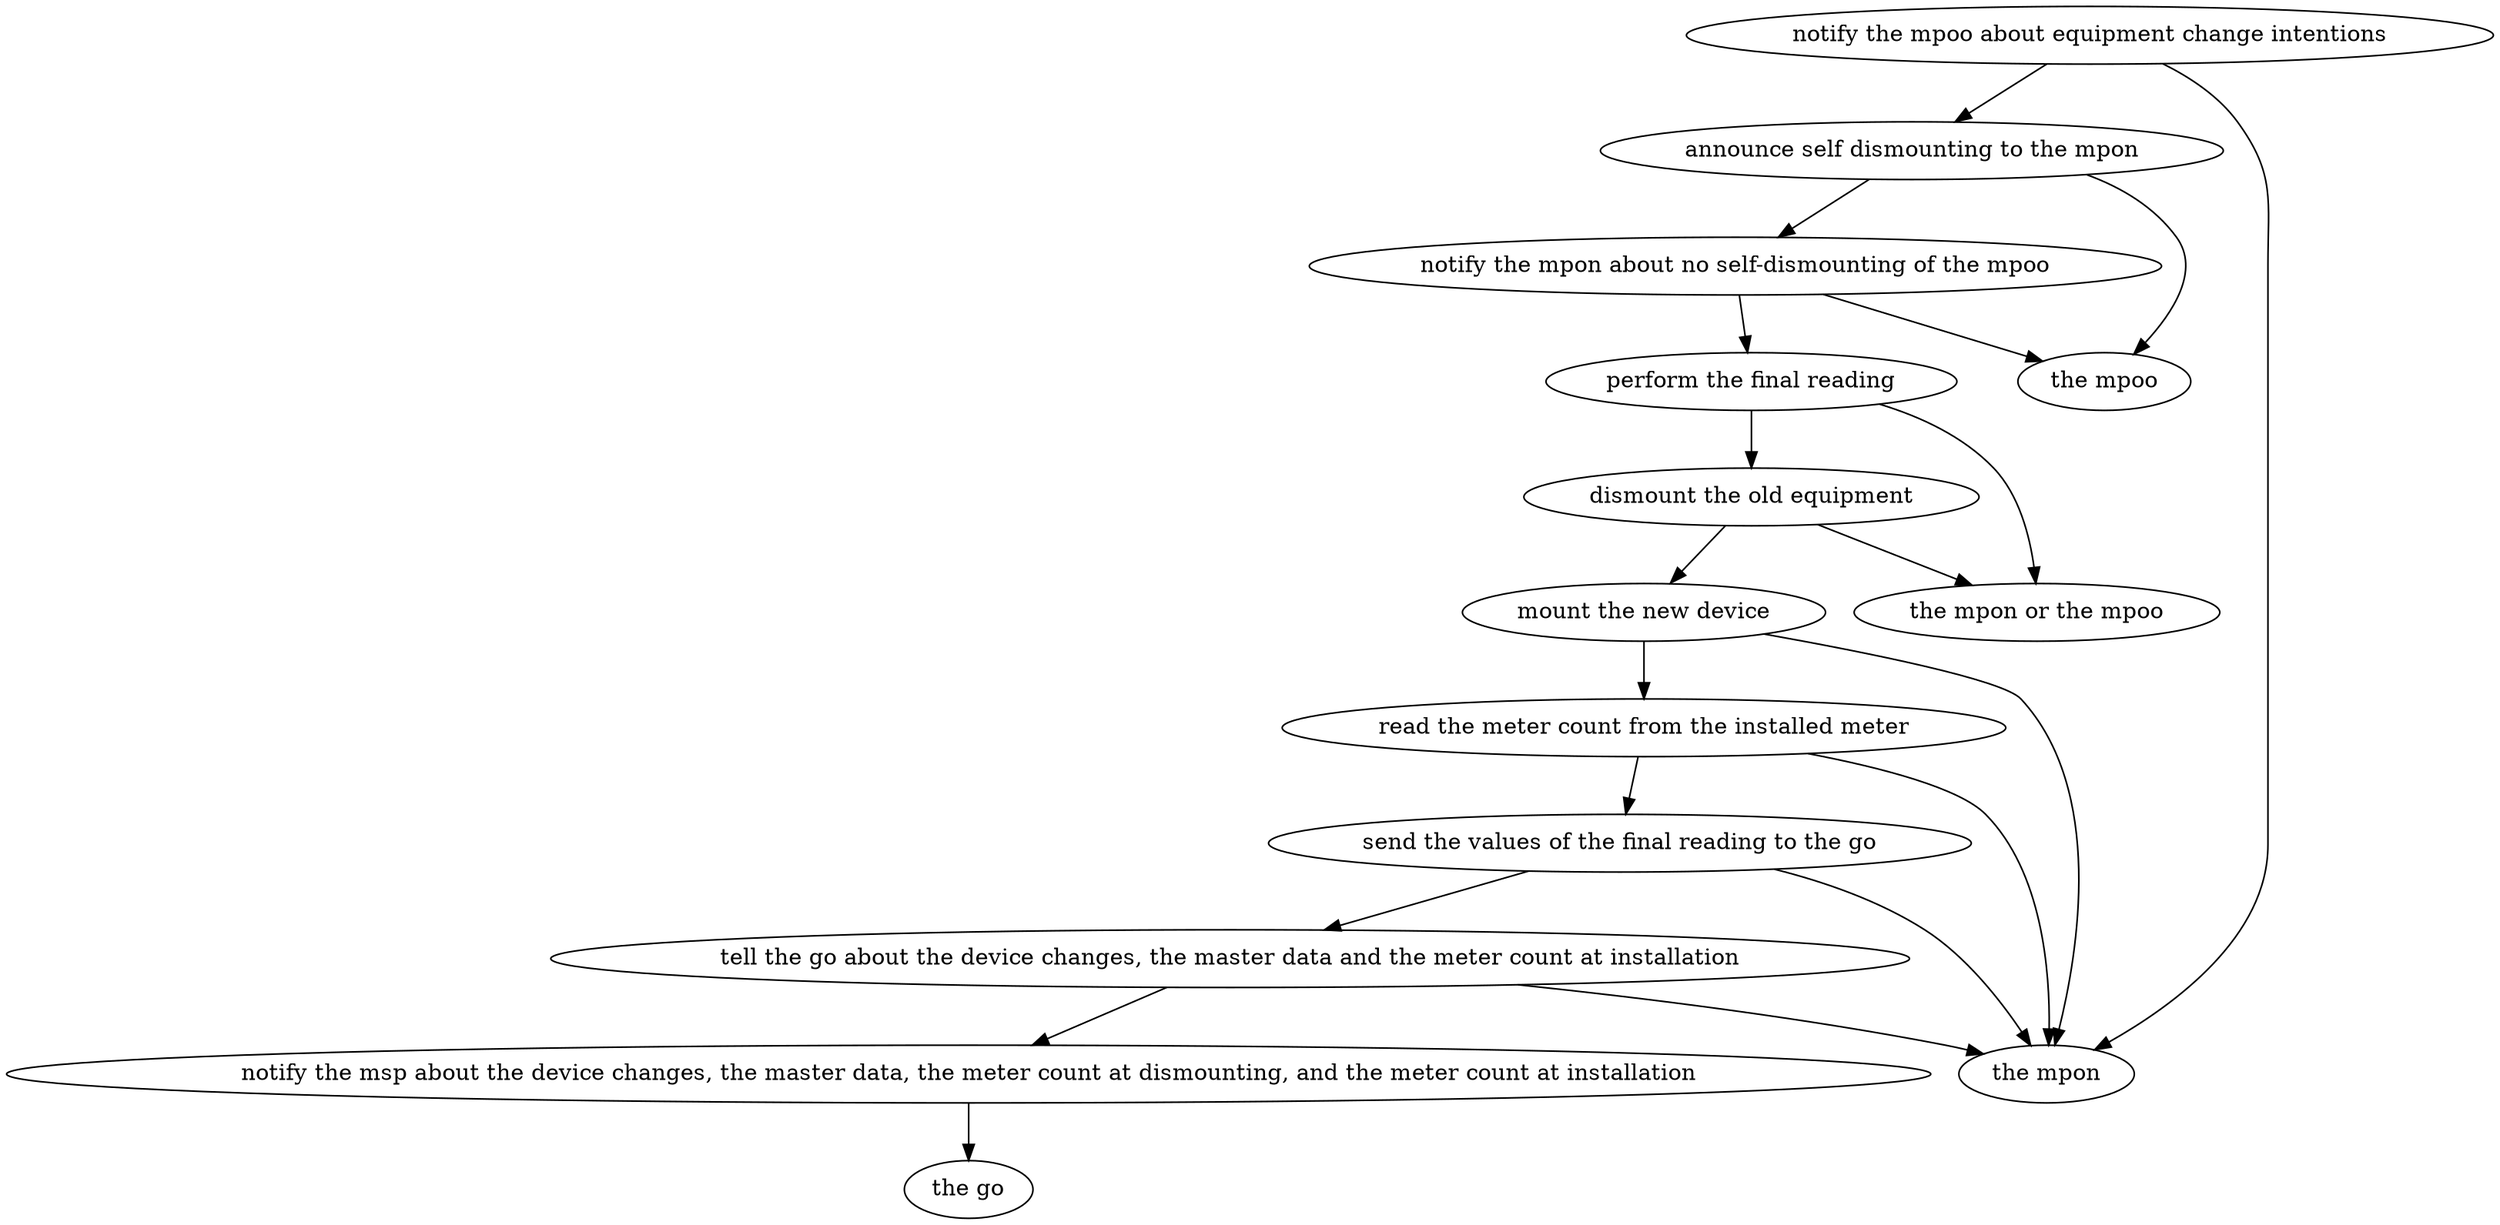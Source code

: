 strict digraph "doc-10.4" {
	graph [name="doc-10.4"];
	"notify the mpoo about equipment change intentions"	[attrs="{'type': 'Activity', 'label': 'notify the mpoo about equipment change intentions'}"];
	"announce self dismounting to the mpon"	[attrs="{'type': 'Activity', 'label': 'announce self dismounting to the mpon'}"];
	"notify the mpoo about equipment change intentions" -> "announce self dismounting to the mpon"	[attrs="{'type': 'flow', 'label': 'flow'}"];
	"the mpon"	[attrs="{'type': 'Actor', 'label': 'the mpon'}"];
	"notify the mpoo about equipment change intentions" -> "the mpon"	[attrs="{'type': 'actor performer', 'label': 'actor performer'}"];
	"notify the mpon about no self-dismounting of the mpoo"	[attrs="{'type': 'Activity', 'label': 'notify the mpon about no self-dismounting of the mpoo'}"];
	"announce self dismounting to the mpon" -> "notify the mpon about no self-dismounting of the mpoo"	[attrs="{'type': 'flow', 'label': 'flow'}"];
	"the mpoo"	[attrs="{'type': 'Actor', 'label': 'the mpoo'}"];
	"announce self dismounting to the mpon" -> "the mpoo"	[attrs="{'type': 'actor performer', 'label': 'actor performer'}"];
	"perform the final reading"	[attrs="{'type': 'Activity', 'label': 'perform the final reading'}"];
	"notify the mpon about no self-dismounting of the mpoo" -> "perform the final reading"	[attrs="{'type': 'flow', 'label': 'flow'}"];
	"notify the mpon about no self-dismounting of the mpoo" -> "the mpoo"	[attrs="{'type': 'actor performer', 'label': 'actor performer'}"];
	"dismount the old equipment"	[attrs="{'type': 'Activity', 'label': 'dismount the old equipment'}"];
	"perform the final reading" -> "dismount the old equipment"	[attrs="{'type': 'flow', 'label': 'flow'}"];
	"the mpon or the mpoo"	[attrs="{'type': 'Actor', 'label': 'the mpon or the mpoo'}"];
	"perform the final reading" -> "the mpon or the mpoo"	[attrs="{'type': 'actor performer', 'label': 'actor performer'}"];
	"mount the new device"	[attrs="{'type': 'Activity', 'label': 'mount the new device'}"];
	"dismount the old equipment" -> "mount the new device"	[attrs="{'type': 'flow', 'label': 'flow'}"];
	"dismount the old equipment" -> "the mpon or the mpoo"	[attrs="{'type': 'actor performer', 'label': 'actor performer'}"];
	"read the meter count from the installed meter"	[attrs="{'type': 'Activity', 'label': 'read the meter count from the installed meter'}"];
	"mount the new device" -> "read the meter count from the installed meter"	[attrs="{'type': 'flow', 'label': 'flow'}"];
	"mount the new device" -> "the mpon"	[attrs="{'type': 'actor performer', 'label': 'actor performer'}"];
	"send the values of the final reading to the go"	[attrs="{'type': 'Activity', 'label': 'send the values of the final reading to the go'}"];
	"read the meter count from the installed meter" -> "send the values of the final reading to the go"	[attrs="{'type': 'flow', 'label': 'flow'}"];
	"read the meter count from the installed meter" -> "the mpon"	[attrs="{'type': 'actor performer', 'label': 'actor performer'}"];
	"tell the go about the device changes, the master data and the meter count at installation"	[attrs="{'type': 'Activity', 'label': 'tell the go about the device changes, the master data and the meter count at installation'}"];
	"send the values of the final reading to the go" -> "tell the go about the device changes, the master data and the meter count at installation"	[attrs="{'type': 'flow', 'label': 'flow'}"];
	"send the values of the final reading to the go" -> "the mpon"	[attrs="{'type': 'actor performer', 'label': 'actor performer'}"];
	"notify the msp about the device changes, the master data, the meter count at dismounting, and the meter count at installation"	[attrs="{'type': 'Activity', 'label': 'notify the msp about the device changes, the master data, the meter count at dismounting, and the \
meter count at installation'}"];
	"tell the go about the device changes, the master data and the meter count at installation" -> "notify the msp about the device changes, the master data, the meter count at dismounting, and the meter count at installation"	[attrs="{'type': 'flow', 'label': 'flow'}"];
	"tell the go about the device changes, the master data and the meter count at installation" -> "the mpon"	[attrs="{'type': 'actor performer', 'label': 'actor performer'}"];
	"the go"	[attrs="{'type': 'Actor', 'label': 'the go'}"];
	"notify the msp about the device changes, the master data, the meter count at dismounting, and the meter count at installation" -> "the go"	[attrs="{'type': 'actor performer', 'label': 'actor performer'}"];
}
